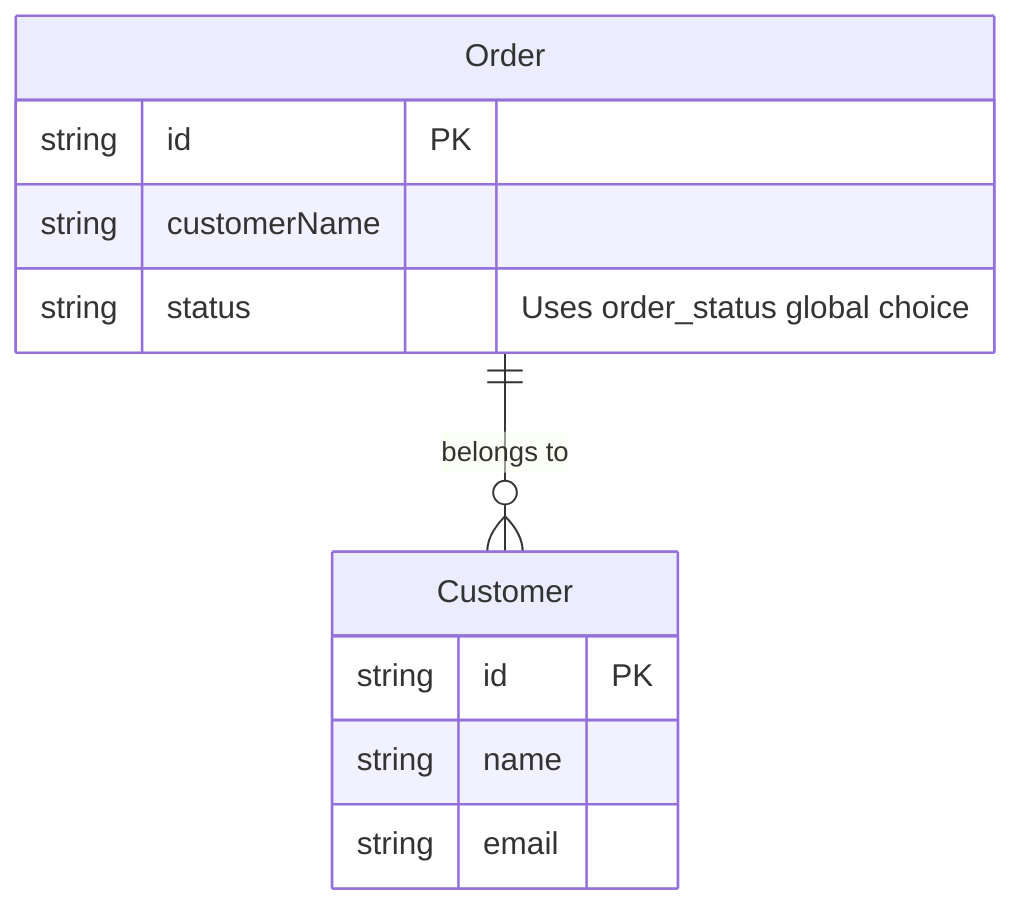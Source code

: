 erDiagram
    Order {
        string id PK
        string customerName
        string status "Uses order_status global choice"
    }
    
    Customer {
        string id PK
        string name
        string email
    }
    
    Order ||--o{ Customer : "belongs to"